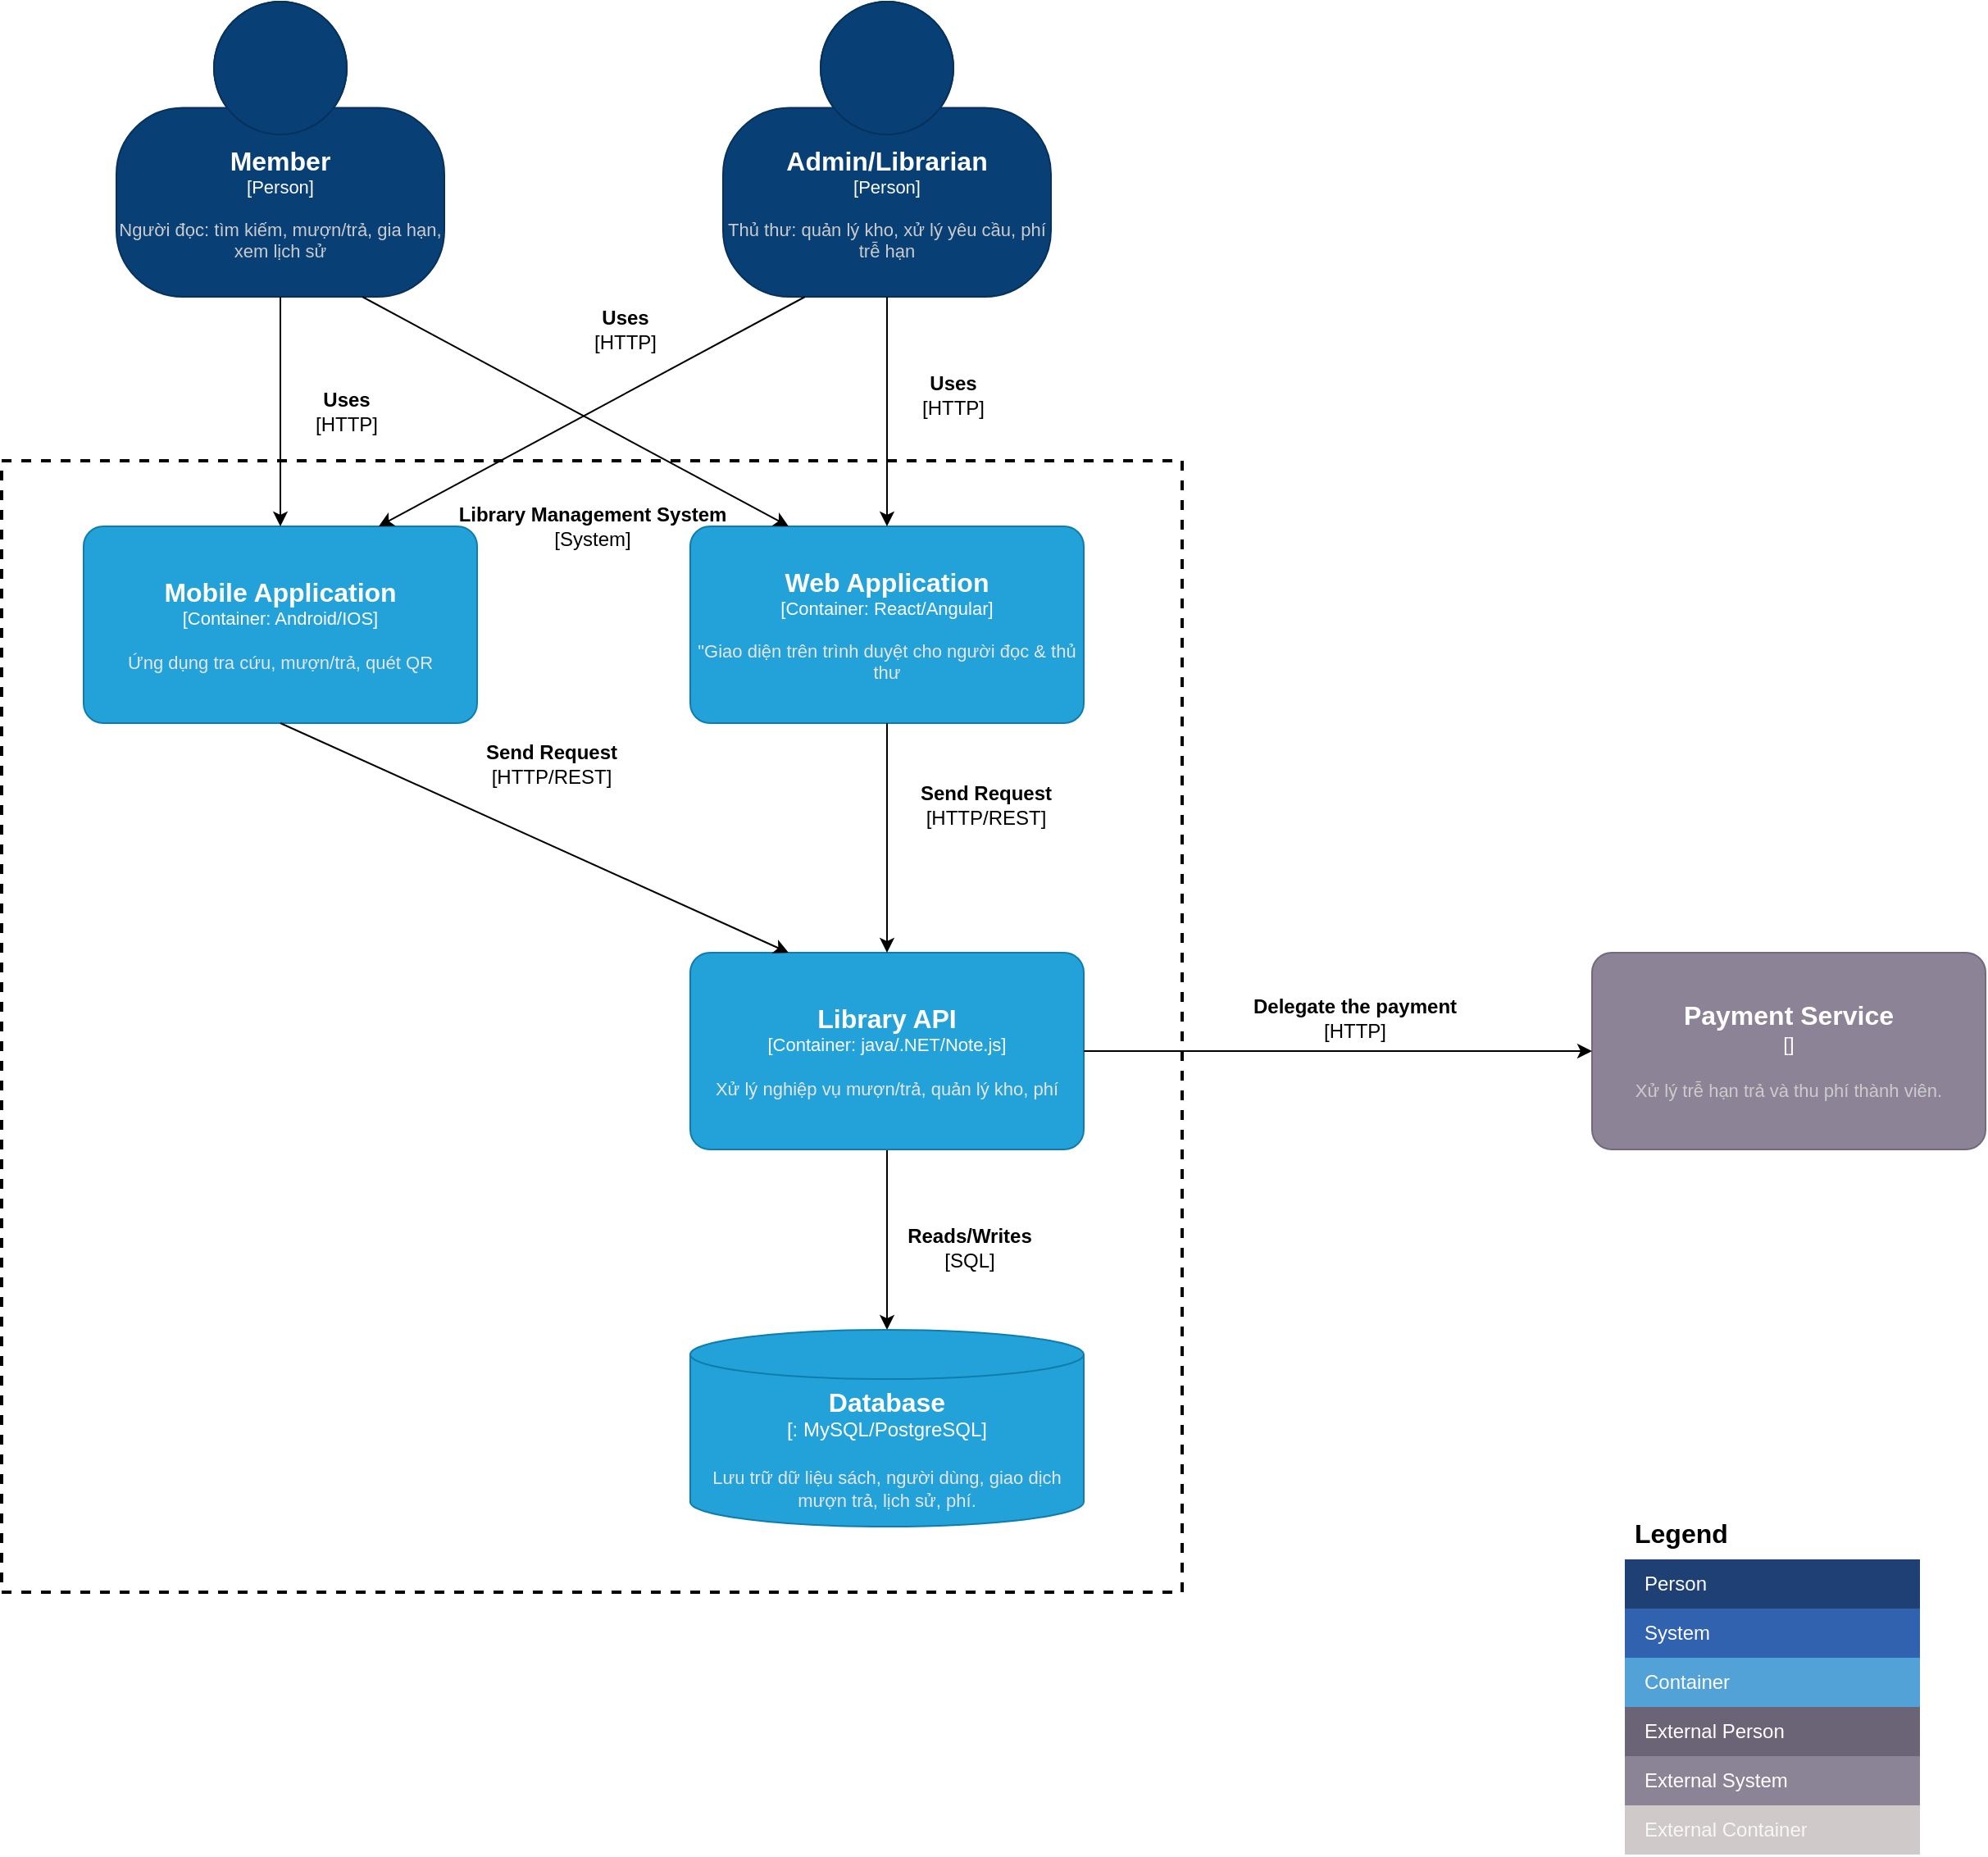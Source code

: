 <mxfile version="28.2.4">
  <diagram id="z1lHJ8GJgxHz3XnAKIBd" name="Container">
    <mxGraphModel dx="4509" dy="1160" grid="1" gridSize="10" guides="1" tooltips="1" connect="1" arrows="1" fold="1" page="1" pageScale="1" pageWidth="827" pageHeight="1169" math="0" shadow="0">
      <root>
        <mxCell id="0" />
        <mxCell id="1" parent="0" />
        <mxCell id="7wGyXfVzuueNxcr0psSE-1" value="" style="rounded=0;whiteSpace=wrap;html=1;dashed=1;fillColor=none;strokeWidth=2;" parent="1" vertex="1">
          <mxGeometry x="-1510" y="310" width="720" height="690" as="geometry" />
        </mxCell>
        <object placeholders="1" c4Name="Member" c4Type="Person" c4Description="Người đọc: tìm kiếm, mượn/trả, gia hạn, xem lịch sử" label="&lt;font style=&quot;font-size: 16px&quot;&gt;&lt;b&gt;%c4Name%&lt;/b&gt;&lt;/font&gt;&lt;div&gt;[%c4Type%]&lt;/div&gt;&lt;br&gt;&lt;div&gt;&lt;font style=&quot;font-size: 11px&quot;&gt;&lt;font color=&quot;#cccccc&quot;&gt;%c4Description%&lt;/font&gt;&lt;/div&gt;" id="7wGyXfVzuueNxcr0psSE-2">
          <mxCell style="html=1;fontSize=11;dashed=0;whiteSpace=wrap;fillColor=#083F75;strokeColor=#06315C;fontColor=#ffffff;shape=mxgraph.c4.person2;align=center;metaEdit=1;points=[[0.5,0,0],[1,0.5,0],[1,0.75,0],[0.75,1,0],[0.5,1,0],[0.25,1,0],[0,0.75,0],[0,0.5,0]];resizable=0;" parent="1" vertex="1">
            <mxGeometry x="-1440" y="30" width="200" height="180" as="geometry" />
          </mxCell>
        </object>
        <object placeholders="1" c4Name="Admin/Librarian" c4Type="Person" c4Description="Thủ thư: quản lý kho, xử lý yêu cầu, phí trễ hạn" label="&lt;font style=&quot;font-size: 16px&quot;&gt;&lt;b&gt;%c4Name%&lt;/b&gt;&lt;/font&gt;&lt;div&gt;[%c4Type%]&lt;/div&gt;&lt;br&gt;&lt;div&gt;&lt;font style=&quot;font-size: 11px&quot;&gt;&lt;font color=&quot;#cccccc&quot;&gt;%c4Description%&lt;/font&gt;&lt;/div&gt;" id="7wGyXfVzuueNxcr0psSE-3">
          <mxCell style="html=1;fontSize=11;dashed=0;whiteSpace=wrap;fillColor=#083F75;strokeColor=#06315C;fontColor=#ffffff;shape=mxgraph.c4.person2;align=center;metaEdit=1;points=[[0.5,0,0],[1,0.5,0],[1,0.75,0],[0.75,1,0],[0.5,1,0],[0.25,1,0],[0,0.75,0],[0,0.5,0]];resizable=0;" parent="1" vertex="1">
            <mxGeometry x="-1070" y="30" width="200" height="180" as="geometry" />
          </mxCell>
        </object>
        <object placeholders="1" c4Name="Mobile Application" c4Type="Container" c4Technology="Android/IOS" c4Description="Ứng dụng tra cứu, mượn/trả, quét QR" label="&lt;font style=&quot;font-size: 16px&quot;&gt;&lt;b&gt;%c4Name%&lt;/b&gt;&lt;/font&gt;&lt;div&gt;[%c4Type%: %c4Technology%]&lt;/div&gt;&lt;br&gt;&lt;div&gt;&lt;font style=&quot;font-size: 11px&quot;&gt;&lt;font color=&quot;#E6E6E6&quot;&gt;%c4Description%&lt;/font&gt;&lt;/div&gt;" id="7wGyXfVzuueNxcr0psSE-4">
          <mxCell style="rounded=1;whiteSpace=wrap;html=1;fontSize=11;labelBackgroundColor=none;fillColor=#23A2D9;fontColor=#ffffff;align=center;arcSize=10;strokeColor=#0E7DAD;metaEdit=1;resizable=0;points=[[0.25,0,0],[0.5,0,0],[0.75,0,0],[1,0.25,0],[1,0.5,0],[1,0.75,0],[0.75,1,0],[0.5,1,0],[0.25,1,0],[0,0.75,0],[0,0.5,0],[0,0.25,0]];" parent="1" vertex="1">
            <mxGeometry x="-1460" y="350" width="240" height="120" as="geometry" />
          </mxCell>
        </object>
        <object placeholders="1" c4Name="Web Application" c4Type="Container" c4Technology="React/Angular" c4Description="&quot;Giao diện trên trình duyệt cho người đọc &amp; thủ thư" label="&lt;font style=&quot;font-size: 16px&quot;&gt;&lt;b&gt;%c4Name%&lt;/b&gt;&lt;/font&gt;&lt;div&gt;[%c4Type%: %c4Technology%]&lt;/div&gt;&lt;br&gt;&lt;div&gt;&lt;font style=&quot;font-size: 11px&quot;&gt;&lt;font color=&quot;#E6E6E6&quot;&gt;%c4Description%&lt;/font&gt;&lt;/div&gt;" id="7wGyXfVzuueNxcr0psSE-5">
          <mxCell style="rounded=1;whiteSpace=wrap;html=1;fontSize=11;labelBackgroundColor=none;fillColor=#23A2D9;fontColor=#ffffff;align=center;arcSize=10;strokeColor=#0E7DAD;metaEdit=1;resizable=0;points=[[0.25,0,0],[0.5,0,0],[0.75,0,0],[1,0.25,0],[1,0.5,0],[1,0.75,0],[0.75,1,0],[0.5,1,0],[0.25,1,0],[0,0.75,0],[0,0.5,0],[0,0.25,0]];" parent="1" vertex="1">
            <mxGeometry x="-1090" y="350" width="240" height="120" as="geometry" />
          </mxCell>
        </object>
        <mxCell id="7wGyXfVzuueNxcr0psSE-6" value="" style="edgeStyle=orthogonalEdgeStyle;rounded=0;orthogonalLoop=1;jettySize=auto;html=1;" parent="1" source="7wGyXfVzuueNxcr0psSE-7" target="7wGyXfVzuueNxcr0psSE-8" edge="1">
          <mxGeometry relative="1" as="geometry" />
        </mxCell>
        <object placeholders="1" c4Name="Library API" c4Type="Container" c4Technology="java/.NET/Note.js" c4Description="Xử lý nghiệp vụ mượn/trả, quản lý kho, phí" label="&lt;font style=&quot;font-size: 16px&quot;&gt;&lt;b&gt;%c4Name%&lt;/b&gt;&lt;/font&gt;&lt;div&gt;[%c4Type%: %c4Technology%]&lt;/div&gt;&lt;br&gt;&lt;div&gt;&lt;font style=&quot;font-size: 11px&quot;&gt;&lt;font color=&quot;#E6E6E6&quot;&gt;%c4Description%&lt;/font&gt;&lt;/div&gt;" id="7wGyXfVzuueNxcr0psSE-7">
          <mxCell style="rounded=1;whiteSpace=wrap;html=1;fontSize=11;labelBackgroundColor=none;fillColor=#23A2D9;fontColor=#ffffff;align=center;arcSize=10;strokeColor=#0E7DAD;metaEdit=1;resizable=0;points=[[0.25,0,0],[0.5,0,0],[0.75,0,0],[1,0.25,0],[1,0.5,0],[1,0.75,0],[0.75,1,0],[0.5,1,0],[0.25,1,0],[0,0.75,0],[0,0.5,0],[0,0.25,0]];" parent="1" vertex="1">
            <mxGeometry x="-1090" y="610" width="240" height="120" as="geometry" />
          </mxCell>
        </object>
        <object placeholders="1" c4Name="Database " c4Type="" c4Technology="MySQL/PostgreSQL" c4Description="Lưu trữ dữ liệu sách, người dùng, giao dịch mượn trả, lịch sử, phí." label="&lt;font style=&quot;font-size: 16px&quot;&gt;&lt;b&gt;%c4Name%&lt;/b&gt;&lt;/font&gt;&lt;div&gt;[%c4Type%:&amp;nbsp;%c4Technology%]&lt;/div&gt;&lt;br&gt;&lt;div&gt;&lt;font style=&quot;font-size: 11px&quot;&gt;&lt;font color=&quot;#E6E6E6&quot;&gt;%c4Description%&lt;/font&gt;&lt;/div&gt;" id="7wGyXfVzuueNxcr0psSE-8">
          <mxCell style="shape=cylinder3;size=15;whiteSpace=wrap;html=1;boundedLbl=1;rounded=0;labelBackgroundColor=none;fillColor=#23A2D9;fontSize=12;fontColor=#ffffff;align=center;strokeColor=#0E7DAD;metaEdit=1;points=[[0.5,0,0],[1,0.25,0],[1,0.5,0],[1,0.75,0],[0.5,1,0],[0,0.75,0],[0,0.5,0],[0,0.25,0]];resizable=0;" parent="1" vertex="1">
            <mxGeometry x="-1090" y="840" width="240" height="120" as="geometry" />
          </mxCell>
        </object>
        <object placeholders="1" c4Name="Payment Service" c4Type="" c4Description="Xử lý trễ hạn trả và thu phí thành viên." label="&lt;font style=&quot;font-size: 16px&quot;&gt;&lt;b&gt;%c4Name%&lt;/b&gt;&lt;/font&gt;&lt;div&gt;[%c4Type%]&lt;/div&gt;&lt;br&gt;&lt;div&gt;&lt;font style=&quot;font-size: 11px&quot;&gt;&lt;font color=&quot;#cccccc&quot;&gt;%c4Description%&lt;/font&gt;&lt;/div&gt;" id="7wGyXfVzuueNxcr0psSE-10">
          <mxCell style="rounded=1;whiteSpace=wrap;html=1;labelBackgroundColor=none;fillColor=#8C8496;fontColor=#ffffff;align=center;arcSize=10;strokeColor=#736782;metaEdit=1;resizable=0;points=[[0.25,0,0],[0.5,0,0],[0.75,0,0],[1,0.25,0],[1,0.5,0],[1,0.75,0],[0.75,1,0],[0.5,1,0],[0.25,1,0],[0,0.75,0],[0,0.5,0],[0,0.25,0]];" parent="1" vertex="1">
            <mxGeometry x="-540" y="610" width="240" height="120" as="geometry" />
          </mxCell>
        </object>
        <mxCell id="7wGyXfVzuueNxcr0psSE-11" value="" style="endArrow=classic;html=1;rounded=0;exitX=0.5;exitY=1;exitDx=0;exitDy=0;exitPerimeter=0;entryX=0.5;entryY=0;entryDx=0;entryDy=0;entryPerimeter=0;" parent="1" source="7wGyXfVzuueNxcr0psSE-2" target="7wGyXfVzuueNxcr0psSE-4" edge="1">
          <mxGeometry width="50" height="50" relative="1" as="geometry">
            <mxPoint x="-1270" y="760" as="sourcePoint" />
            <mxPoint x="-1220" y="710" as="targetPoint" />
          </mxGeometry>
        </mxCell>
        <mxCell id="7wGyXfVzuueNxcr0psSE-12" value="" style="endArrow=classic;html=1;rounded=0;exitX=0.5;exitY=1;exitDx=0;exitDy=0;exitPerimeter=0;entryX=0.5;entryY=0;entryDx=0;entryDy=0;entryPerimeter=0;" parent="1" source="7wGyXfVzuueNxcr0psSE-3" target="7wGyXfVzuueNxcr0psSE-5" edge="1">
          <mxGeometry width="50" height="50" relative="1" as="geometry">
            <mxPoint x="-1060" y="290" as="sourcePoint" />
            <mxPoint x="-1010" y="240" as="targetPoint" />
          </mxGeometry>
        </mxCell>
        <mxCell id="7wGyXfVzuueNxcr0psSE-13" value="" style="endArrow=classic;html=1;rounded=0;exitX=0.75;exitY=1;exitDx=0;exitDy=0;exitPerimeter=0;entryX=0.25;entryY=0;entryDx=0;entryDy=0;entryPerimeter=0;" parent="1" source="7wGyXfVzuueNxcr0psSE-2" target="7wGyXfVzuueNxcr0psSE-5" edge="1">
          <mxGeometry width="50" height="50" relative="1" as="geometry">
            <mxPoint x="-1260" y="750" as="sourcePoint" />
            <mxPoint x="-1210" y="700" as="targetPoint" />
          </mxGeometry>
        </mxCell>
        <mxCell id="7wGyXfVzuueNxcr0psSE-14" value="" style="endArrow=classic;html=1;rounded=0;exitX=0.5;exitY=1;exitDx=0;exitDy=0;exitPerimeter=0;entryX=0.5;entryY=0;entryDx=0;entryDy=0;entryPerimeter=0;" parent="1" source="7wGyXfVzuueNxcr0psSE-5" target="7wGyXfVzuueNxcr0psSE-7" edge="1">
          <mxGeometry width="50" height="50" relative="1" as="geometry">
            <mxPoint x="-1340" y="930" as="sourcePoint" />
            <mxPoint x="-1290" y="880" as="targetPoint" />
          </mxGeometry>
        </mxCell>
        <mxCell id="7wGyXfVzuueNxcr0psSE-15" value="" style="endArrow=classic;html=1;rounded=0;exitX=0.5;exitY=1;exitDx=0;exitDy=0;exitPerimeter=0;entryX=0.25;entryY=0;entryDx=0;entryDy=0;entryPerimeter=0;" parent="1" source="7wGyXfVzuueNxcr0psSE-4" target="7wGyXfVzuueNxcr0psSE-7" edge="1">
          <mxGeometry width="50" height="50" relative="1" as="geometry">
            <mxPoint x="-1260" y="700" as="sourcePoint" />
            <mxPoint x="-1210" y="650" as="targetPoint" />
          </mxGeometry>
        </mxCell>
        <mxCell id="7wGyXfVzuueNxcr0psSE-17" value="" style="endArrow=classic;html=1;rounded=0;exitX=1;exitY=0.5;exitDx=0;exitDy=0;exitPerimeter=0;entryX=0;entryY=0.5;entryDx=0;entryDy=0;entryPerimeter=0;" parent="1" source="7wGyXfVzuueNxcr0psSE-7" target="7wGyXfVzuueNxcr0psSE-10" edge="1">
          <mxGeometry width="50" height="50" relative="1" as="geometry">
            <mxPoint x="-690" y="1180" as="sourcePoint" />
            <mxPoint x="-640" y="1130" as="targetPoint" />
          </mxGeometry>
        </mxCell>
        <mxCell id="7wGyXfVzuueNxcr0psSE-18" value="&lt;b&gt;Uses&lt;/b&gt;&lt;div&gt;[HTTP]&lt;/div&gt;" style="text;html=1;align=center;verticalAlign=middle;resizable=0;points=[];autosize=1;strokeColor=none;fillColor=none;fontSize=12;" parent="1" vertex="1">
          <mxGeometry x="-1330" y="260" width="60" height="40" as="geometry" />
        </mxCell>
        <mxCell id="7wGyXfVzuueNxcr0psSE-19" value="&lt;b&gt;Uses&lt;/b&gt;&lt;div&gt;[HTTP]&lt;/div&gt;" style="text;html=1;align=center;verticalAlign=middle;resizable=0;points=[];autosize=1;strokeColor=none;fillColor=none;fontSize=12;" parent="1" vertex="1">
          <mxGeometry x="-960" y="250" width="60" height="40" as="geometry" />
        </mxCell>
        <mxCell id="7wGyXfVzuueNxcr0psSE-20" value="&lt;b&gt;Reads/Writes&lt;/b&gt;&lt;div&gt;[SQL]&lt;/div&gt;" style="text;html=1;align=center;verticalAlign=middle;resizable=0;points=[];autosize=1;strokeColor=none;fillColor=none;" parent="1" vertex="1">
          <mxGeometry x="-970" y="770" width="100" height="40" as="geometry" />
        </mxCell>
        <mxCell id="7wGyXfVzuueNxcr0psSE-22" value="Legend" style="shape=table;startSize=30;container=1;collapsible=0;childLayout=tableLayout;fontSize=16;align=left;verticalAlign=top;fillColor=none;strokeColor=none;fontColor=light-dark(#000000,#ABABAB);fontStyle=1;spacingLeft=6;spacing=0;resizable=0;" parent="1" vertex="1">
          <mxGeometry x="-520" y="950" width="180" height="210" as="geometry" />
        </mxCell>
        <mxCell id="7wGyXfVzuueNxcr0psSE-23" value="" style="shape=tableRow;horizontal=0;startSize=0;swimlaneHead=0;swimlaneBody=0;strokeColor=inherit;top=0;left=0;bottom=0;right=0;collapsible=0;dropTarget=0;fillColor=none;points=[[0,0.5],[1,0.5]];portConstraint=eastwest;fontSize=12;" parent="7wGyXfVzuueNxcr0psSE-22" vertex="1">
          <mxGeometry y="30" width="180" height="30" as="geometry" />
        </mxCell>
        <mxCell id="7wGyXfVzuueNxcr0psSE-24" value="Person" style="shape=partialRectangle;html=1;whiteSpace=wrap;connectable=0;strokeColor=inherit;overflow=hidden;fillColor=#1E4074;top=0;left=0;bottom=0;right=0;pointerEvents=1;fontSize=12;align=left;fontColor=#FFFFFF;gradientColor=none;spacingLeft=10;spacingRight=4;" parent="7wGyXfVzuueNxcr0psSE-23" vertex="1">
          <mxGeometry width="180" height="30" as="geometry">
            <mxRectangle width="180" height="30" as="alternateBounds" />
          </mxGeometry>
        </mxCell>
        <mxCell id="7wGyXfVzuueNxcr0psSE-25" value="" style="shape=tableRow;horizontal=0;startSize=0;swimlaneHead=0;swimlaneBody=0;strokeColor=inherit;top=0;left=0;bottom=0;right=0;collapsible=0;dropTarget=0;fillColor=none;points=[[0,0.5],[1,0.5]];portConstraint=eastwest;fontSize=12;" parent="7wGyXfVzuueNxcr0psSE-22" vertex="1">
          <mxGeometry y="60" width="180" height="30" as="geometry" />
        </mxCell>
        <mxCell id="7wGyXfVzuueNxcr0psSE-26" value="System" style="shape=partialRectangle;html=1;whiteSpace=wrap;connectable=0;strokeColor=inherit;overflow=hidden;fillColor=#3162AF;top=0;left=0;bottom=0;right=0;pointerEvents=1;fontSize=12;align=left;fontColor=#FFFFFF;gradientColor=none;spacingLeft=10;spacingRight=4;" parent="7wGyXfVzuueNxcr0psSE-25" vertex="1">
          <mxGeometry width="180" height="30" as="geometry">
            <mxRectangle width="180" height="30" as="alternateBounds" />
          </mxGeometry>
        </mxCell>
        <mxCell id="7wGyXfVzuueNxcr0psSE-27" value="" style="shape=tableRow;horizontal=0;startSize=0;swimlaneHead=0;swimlaneBody=0;strokeColor=inherit;top=0;left=0;bottom=0;right=0;collapsible=0;dropTarget=0;fillColor=none;points=[[0,0.5],[1,0.5]];portConstraint=eastwest;fontSize=12;" parent="7wGyXfVzuueNxcr0psSE-22" vertex="1">
          <mxGeometry y="90" width="180" height="30" as="geometry" />
        </mxCell>
        <mxCell id="7wGyXfVzuueNxcr0psSE-28" value="Container" style="shape=partialRectangle;html=1;whiteSpace=wrap;connectable=0;strokeColor=inherit;overflow=hidden;fillColor=#52a2d8;top=0;left=0;bottom=0;right=0;pointerEvents=1;fontSize=12;align=left;fontColor=#FFFFFF;gradientColor=none;spacingLeft=10;spacingRight=4;" parent="7wGyXfVzuueNxcr0psSE-27" vertex="1">
          <mxGeometry width="180" height="30" as="geometry">
            <mxRectangle width="180" height="30" as="alternateBounds" />
          </mxGeometry>
        </mxCell>
        <mxCell id="7wGyXfVzuueNxcr0psSE-29" value="" style="shape=tableRow;horizontal=0;startSize=0;swimlaneHead=0;swimlaneBody=0;strokeColor=inherit;top=0;left=0;bottom=0;right=0;collapsible=0;dropTarget=0;fillColor=none;points=[[0,0.5],[1,0.5]];portConstraint=eastwest;fontSize=12;" parent="7wGyXfVzuueNxcr0psSE-22" vertex="1">
          <mxGeometry y="120" width="180" height="30" as="geometry" />
        </mxCell>
        <mxCell id="7wGyXfVzuueNxcr0psSE-30" value="External Person" style="shape=partialRectangle;html=1;whiteSpace=wrap;connectable=0;strokeColor=inherit;overflow=hidden;fillColor=#6b6477;top=0;left=0;bottom=0;right=0;pointerEvents=1;fontSize=12;align=left;fontColor=#FFFFFF;gradientColor=none;spacingLeft=10;spacingRight=4;" parent="7wGyXfVzuueNxcr0psSE-29" vertex="1">
          <mxGeometry width="180" height="30" as="geometry">
            <mxRectangle width="180" height="30" as="alternateBounds" />
          </mxGeometry>
        </mxCell>
        <mxCell id="7wGyXfVzuueNxcr0psSE-31" value="" style="shape=tableRow;horizontal=0;startSize=0;swimlaneHead=0;swimlaneBody=0;strokeColor=inherit;top=0;left=0;bottom=0;right=0;collapsible=0;dropTarget=0;fillColor=none;points=[[0,0.5],[1,0.5]];portConstraint=eastwest;fontSize=12;" parent="7wGyXfVzuueNxcr0psSE-22" vertex="1">
          <mxGeometry y="150" width="180" height="30" as="geometry" />
        </mxCell>
        <mxCell id="7wGyXfVzuueNxcr0psSE-32" value="External System" style="shape=partialRectangle;html=1;whiteSpace=wrap;connectable=0;strokeColor=inherit;overflow=hidden;fillColor=#8b8496;top=0;left=0;bottom=0;right=0;pointerEvents=1;fontSize=12;align=left;fontColor=#FFFFFF;gradientColor=none;spacingLeft=10;spacingRight=4;" parent="7wGyXfVzuueNxcr0psSE-31" vertex="1">
          <mxGeometry width="180" height="30" as="geometry">
            <mxRectangle width="180" height="30" as="alternateBounds" />
          </mxGeometry>
        </mxCell>
        <mxCell id="7wGyXfVzuueNxcr0psSE-33" value="" style="shape=tableRow;horizontal=0;startSize=0;swimlaneHead=0;swimlaneBody=0;strokeColor=inherit;top=0;left=0;bottom=0;right=0;collapsible=0;dropTarget=0;fillColor=none;points=[[0,0.5],[1,0.5]];portConstraint=eastwest;fontSize=12;" parent="7wGyXfVzuueNxcr0psSE-22" vertex="1">
          <mxGeometry y="180" width="180" height="30" as="geometry" />
        </mxCell>
        <mxCell id="7wGyXfVzuueNxcr0psSE-34" value="&lt;font style=&quot;color: light-dark(rgb(247, 247, 247), rgb(237, 237, 237));&quot;&gt;External Container&lt;/font&gt;" style="shape=partialRectangle;html=1;whiteSpace=wrap;connectable=0;strokeColor=#36393d;overflow=hidden;fillColor=light-dark(#cfc9c9, #202020);top=0;left=0;bottom=0;right=0;pointerEvents=1;fontSize=12;align=left;spacingLeft=10;spacingRight=4;" parent="7wGyXfVzuueNxcr0psSE-33" vertex="1">
          <mxGeometry width="180" height="30" as="geometry">
            <mxRectangle width="180" height="30" as="alternateBounds" />
          </mxGeometry>
        </mxCell>
        <mxCell id="7wGyXfVzuueNxcr0psSE-35" value="&lt;b&gt;Library Management System&lt;/b&gt;&lt;div&gt;[System]&lt;/div&gt;" style="text;html=1;align=center;verticalAlign=middle;resizable=0;points=[];autosize=1;strokeColor=none;fillColor=none;" parent="1" vertex="1">
          <mxGeometry x="-1245" y="330" width="190" height="40" as="geometry" />
        </mxCell>
        <mxCell id="7wGyXfVzuueNxcr0psSE-36" value="&lt;b&gt;Send Request&lt;/b&gt;&lt;div&gt;[HTTP/REST]&lt;/div&gt;" style="text;html=1;align=center;verticalAlign=middle;resizable=0;points=[];autosize=1;strokeColor=none;fillColor=none;" parent="1" vertex="1">
          <mxGeometry x="-1225" y="475" width="100" height="40" as="geometry" />
        </mxCell>
        <mxCell id="7wGyXfVzuueNxcr0psSE-37" value="&lt;b&gt;Send Request&lt;/b&gt;&lt;div&gt;[HTTP/REST]&lt;/div&gt;" style="text;html=1;align=center;verticalAlign=middle;resizable=0;points=[];autosize=1;strokeColor=none;fillColor=none;" parent="1" vertex="1">
          <mxGeometry x="-960" y="500" width="100" height="40" as="geometry" />
        </mxCell>
        <mxCell id="7wGyXfVzuueNxcr0psSE-38" value="&lt;b&gt;Delegate the payment&lt;/b&gt;&lt;div&gt;[HTTP]&lt;/div&gt;" style="text;html=1;align=center;verticalAlign=middle;resizable=0;points=[];autosize=1;strokeColor=none;fillColor=none;" parent="1" vertex="1">
          <mxGeometry x="-760" y="630" width="150" height="40" as="geometry" />
        </mxCell>
        <mxCell id="tkV6FGKGn1PVbNlFU1s1-1" value="" style="endArrow=classic;html=1;rounded=0;exitX=0.25;exitY=1;exitDx=0;exitDy=0;exitPerimeter=0;entryX=0.75;entryY=0;entryDx=0;entryDy=0;entryPerimeter=0;" parent="1" source="7wGyXfVzuueNxcr0psSE-3" target="7wGyXfVzuueNxcr0psSE-4" edge="1">
          <mxGeometry width="50" height="50" relative="1" as="geometry">
            <mxPoint x="-910" y="660" as="sourcePoint" />
            <mxPoint x="-860" y="610" as="targetPoint" />
          </mxGeometry>
        </mxCell>
        <mxCell id="tkV6FGKGn1PVbNlFU1s1-2" value="&lt;b&gt;Uses&lt;/b&gt;&lt;div&gt;[HTTP]&lt;/div&gt;" style="text;html=1;align=center;verticalAlign=middle;resizable=0;points=[];autosize=1;strokeColor=none;fillColor=none;fontSize=12;" parent="1" vertex="1">
          <mxGeometry x="-1160" y="210" width="60" height="40" as="geometry" />
        </mxCell>
      </root>
    </mxGraphModel>
  </diagram>
</mxfile>

